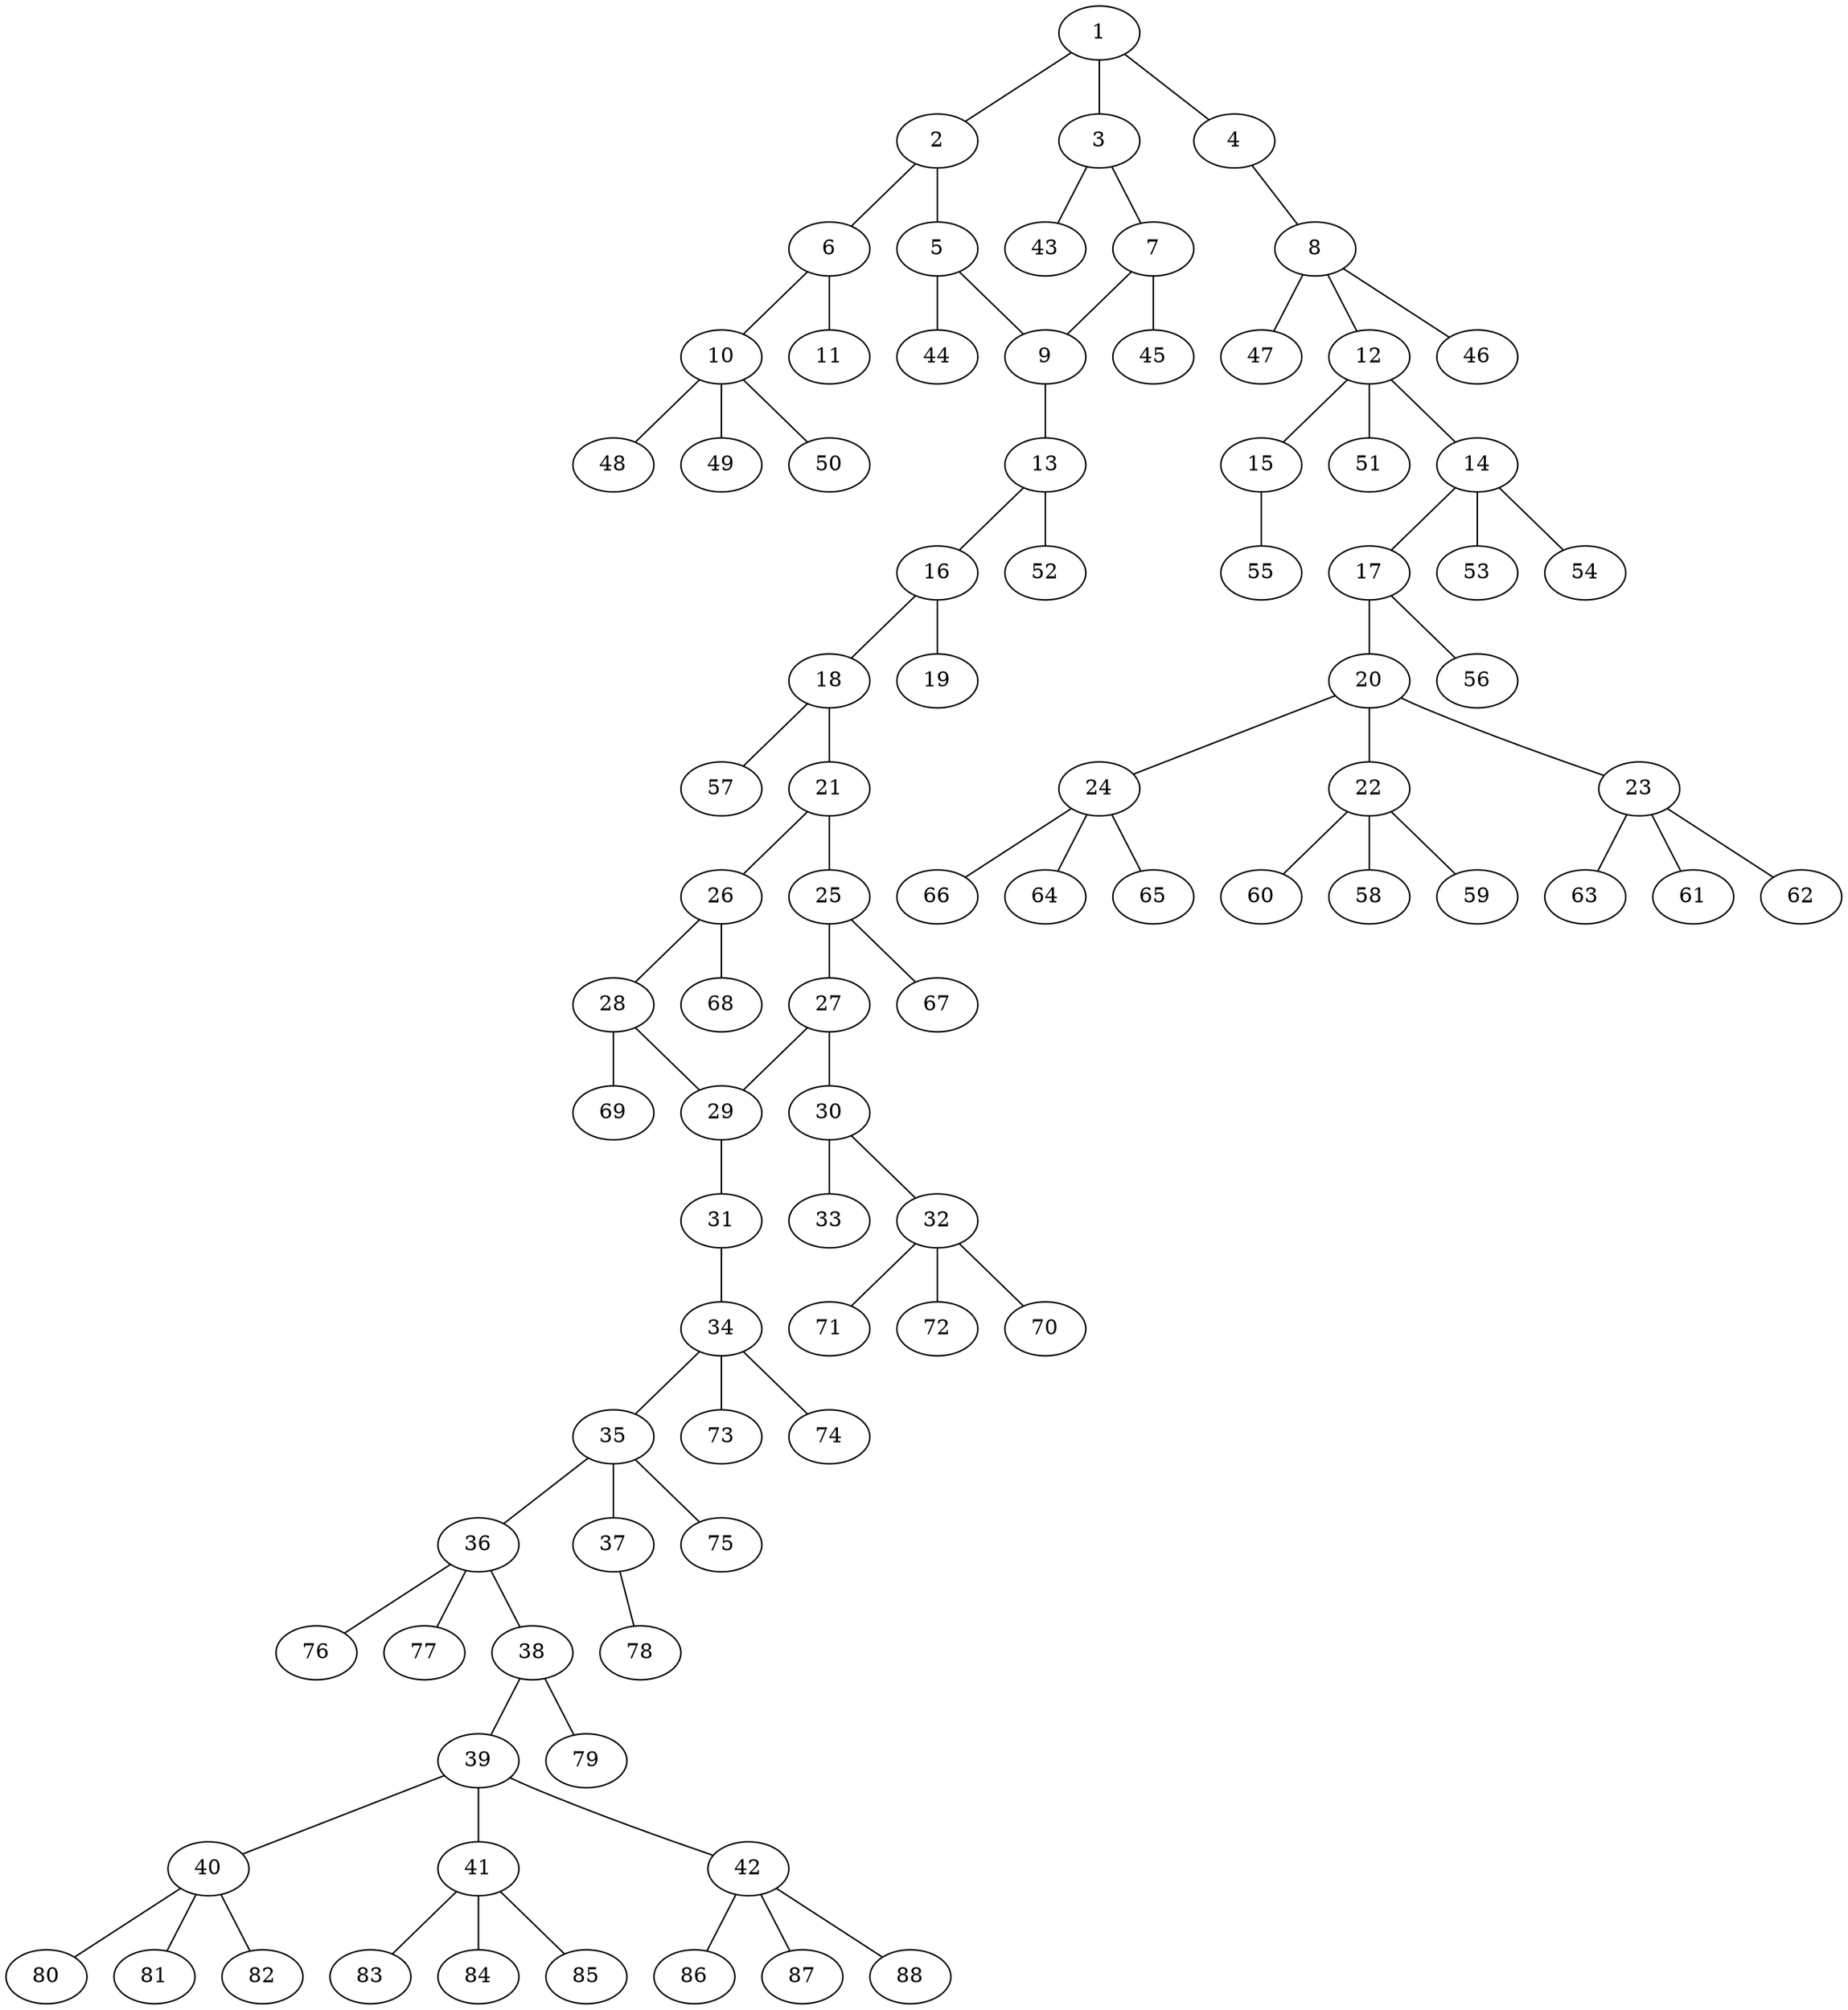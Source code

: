 graph molecule_2024 {
	1	 [chem=C];
	2	 [chem=C];
	1 -- 2	 [valence=2];
	3	 [chem=C];
	1 -- 3	 [valence=1];
	4	 [chem=O];
	1 -- 4	 [valence=1];
	5	 [chem=C];
	2 -- 5	 [valence=1];
	6	 [chem=C];
	2 -- 6	 [valence=1];
	7	 [chem=C];
	3 -- 7	 [valence=2];
	43	 [chem=H];
	3 -- 43	 [valence=1];
	8	 [chem=C];
	4 -- 8	 [valence=1];
	9	 [chem=C];
	5 -- 9	 [valence=2];
	44	 [chem=H];
	5 -- 44	 [valence=1];
	10	 [chem=C];
	6 -- 10	 [valence=1];
	11	 [chem=O];
	6 -- 11	 [valence=2];
	7 -- 9	 [valence=1];
	45	 [chem=H];
	7 -- 45	 [valence=1];
	12	 [chem=C];
	8 -- 12	 [valence=1];
	46	 [chem=H];
	8 -- 46	 [valence=1];
	47	 [chem=H];
	8 -- 47	 [valence=1];
	13	 [chem=N];
	9 -- 13	 [valence=1];
	48	 [chem=H];
	10 -- 48	 [valence=1];
	49	 [chem=H];
	10 -- 49	 [valence=1];
	50	 [chem=H];
	10 -- 50	 [valence=1];
	14	 [chem=C];
	12 -- 14	 [valence=1];
	15	 [chem=O];
	12 -- 15	 [valence=1];
	51	 [chem=H];
	12 -- 51	 [valence=1];
	16	 [chem=C];
	13 -- 16	 [valence=1];
	52	 [chem=H];
	13 -- 52	 [valence=1];
	17	 [chem=N];
	14 -- 17	 [valence=1];
	53	 [chem=H];
	14 -- 53	 [valence=1];
	54	 [chem=H];
	14 -- 54	 [valence=1];
	55	 [chem=H];
	15 -- 55	 [valence=1];
	18	 [chem=N];
	16 -- 18	 [valence=1];
	19	 [chem=O];
	16 -- 19	 [valence=2];
	20	 [chem=C];
	17 -- 20	 [valence=1];
	56	 [chem=H];
	17 -- 56	 [valence=1];
	21	 [chem=C];
	18 -- 21	 [valence=1];
	57	 [chem=H];
	18 -- 57	 [valence=1];
	22	 [chem=C];
	20 -- 22	 [valence=1];
	23	 [chem=C];
	20 -- 23	 [valence=1];
	24	 [chem=C];
	20 -- 24	 [valence=1];
	25	 [chem=C];
	21 -- 25	 [valence=2];
	26	 [chem=C];
	21 -- 26	 [valence=1];
	58	 [chem=H];
	22 -- 58	 [valence=1];
	59	 [chem=H];
	22 -- 59	 [valence=1];
	60	 [chem=H];
	22 -- 60	 [valence=1];
	61	 [chem=H];
	23 -- 61	 [valence=1];
	62	 [chem=H];
	23 -- 62	 [valence=1];
	63	 [chem=H];
	23 -- 63	 [valence=1];
	64	 [chem=H];
	24 -- 64	 [valence=1];
	65	 [chem=H];
	24 -- 65	 [valence=1];
	66	 [chem=H];
	24 -- 66	 [valence=1];
	27	 [chem=C];
	25 -- 27	 [valence=1];
	67	 [chem=H];
	25 -- 67	 [valence=1];
	28	 [chem=C];
	26 -- 28	 [valence=2];
	68	 [chem=H];
	26 -- 68	 [valence=1];
	29	 [chem=C];
	27 -- 29	 [valence=2];
	30	 [chem=C];
	27 -- 30	 [valence=1];
	28 -- 29	 [valence=1];
	69	 [chem=H];
	28 -- 69	 [valence=1];
	31	 [chem=O];
	29 -- 31	 [valence=1];
	32	 [chem=C];
	30 -- 32	 [valence=1];
	33	 [chem=O];
	30 -- 33	 [valence=2];
	34	 [chem=C];
	31 -- 34	 [valence=1];
	70	 [chem=H];
	32 -- 70	 [valence=1];
	71	 [chem=H];
	32 -- 71	 [valence=1];
	72	 [chem=H];
	32 -- 72	 [valence=1];
	35	 [chem=C];
	34 -- 35	 [valence=1];
	73	 [chem=H];
	34 -- 73	 [valence=1];
	74	 [chem=H];
	34 -- 74	 [valence=1];
	36	 [chem=C];
	35 -- 36	 [valence=1];
	37	 [chem=O];
	35 -- 37	 [valence=1];
	75	 [chem=H];
	35 -- 75	 [valence=1];
	38	 [chem=N];
	36 -- 38	 [valence=1];
	76	 [chem=H];
	36 -- 76	 [valence=1];
	77	 [chem=H];
	36 -- 77	 [valence=1];
	78	 [chem=H];
	37 -- 78	 [valence=1];
	39	 [chem=C];
	38 -- 39	 [valence=1];
	79	 [chem=H];
	38 -- 79	 [valence=1];
	40	 [chem=C];
	39 -- 40	 [valence=1];
	41	 [chem=C];
	39 -- 41	 [valence=1];
	42	 [chem=C];
	39 -- 42	 [valence=1];
	80	 [chem=H];
	40 -- 80	 [valence=1];
	81	 [chem=H];
	40 -- 81	 [valence=1];
	82	 [chem=H];
	40 -- 82	 [valence=1];
	83	 [chem=H];
	41 -- 83	 [valence=1];
	84	 [chem=H];
	41 -- 84	 [valence=1];
	85	 [chem=H];
	41 -- 85	 [valence=1];
	86	 [chem=H];
	42 -- 86	 [valence=1];
	87	 [chem=H];
	42 -- 87	 [valence=1];
	88	 [chem=H];
	42 -- 88	 [valence=1];
}
